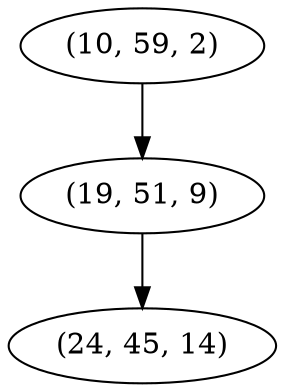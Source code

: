 digraph tree {
    "(10, 59, 2)";
    "(19, 51, 9)";
    "(24, 45, 14)";
    "(10, 59, 2)" -> "(19, 51, 9)";
    "(19, 51, 9)" -> "(24, 45, 14)";
}

